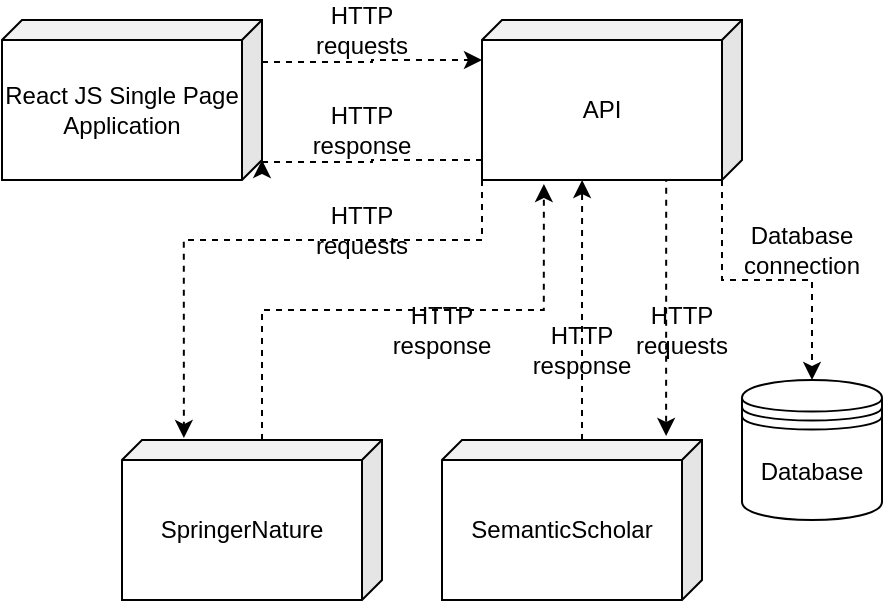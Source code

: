 <mxfile version="22.1.11" type="device">
  <diagram name="Page-1" id="9VoICfcUxU52cl-_yIwJ">
    <mxGraphModel dx="769" dy="658" grid="0" gridSize="10" guides="1" tooltips="1" connect="1" arrows="1" fold="1" page="1" pageScale="1" pageWidth="827" pageHeight="1169" math="0" shadow="0">
      <root>
        <mxCell id="0" />
        <mxCell id="1" parent="0" />
        <mxCell id="_YE2wtCMG6X1sGb84S5I-3" style="edgeStyle=orthogonalEdgeStyle;rounded=0;orthogonalLoop=1;jettySize=auto;html=1;exitX=0;exitY=0.263;exitDx=0;exitDy=0;exitPerimeter=0;dashed=1;" parent="1" source="_YE2wtCMG6X1sGb84S5I-1" target="_YE2wtCMG6X1sGb84S5I-2" edge="1">
          <mxGeometry relative="1" as="geometry">
            <Array as="points">
              <mxPoint x="255" y="171" />
              <mxPoint x="255" y="170" />
            </Array>
          </mxGeometry>
        </mxCell>
        <mxCell id="_YE2wtCMG6X1sGb84S5I-1" value="React JS Single Page Application" style="shape=cube;whiteSpace=wrap;html=1;boundedLbl=1;backgroundOutline=1;darkOpacity=0.05;darkOpacity2=0.1;size=10;flipV=0;flipH=1;" parent="1" vertex="1">
          <mxGeometry x="70" y="150" width="130" height="80" as="geometry" />
        </mxCell>
        <mxCell id="_YE2wtCMG6X1sGb84S5I-17" style="edgeStyle=orthogonalEdgeStyle;rounded=0;orthogonalLoop=1;jettySize=auto;html=1;exitX=0;exitY=0;exitDx=10;exitDy=80;exitPerimeter=0;dashed=1;" parent="1" source="_YE2wtCMG6X1sGb84S5I-2" target="_YE2wtCMG6X1sGb84S5I-6" edge="1">
          <mxGeometry relative="1" as="geometry" />
        </mxCell>
        <mxCell id="_YE2wtCMG6X1sGb84S5I-2" value="API" style="shape=cube;whiteSpace=wrap;html=1;boundedLbl=1;backgroundOutline=1;darkOpacity=0.05;darkOpacity2=0.1;size=10;flipV=0;flipH=1;" parent="1" vertex="1">
          <mxGeometry x="310" y="150" width="130" height="80" as="geometry" />
        </mxCell>
        <mxCell id="_YE2wtCMG6X1sGb84S5I-5" style="edgeStyle=orthogonalEdgeStyle;rounded=0;orthogonalLoop=1;jettySize=auto;html=1;exitX=0;exitY=0.263;exitDx=0;exitDy=0;exitPerimeter=0;dashed=1;entryX=0;entryY=0;entryDx=0;entryDy=70;entryPerimeter=0;" parent="1" target="_YE2wtCMG6X1sGb84S5I-1" edge="1">
          <mxGeometry relative="1" as="geometry">
            <mxPoint x="310" y="220" as="sourcePoint" />
            <mxPoint x="200" y="221" as="targetPoint" />
            <Array as="points">
              <mxPoint x="255" y="220" />
              <mxPoint x="255" y="221" />
            </Array>
          </mxGeometry>
        </mxCell>
        <mxCell id="_YE2wtCMG6X1sGb84S5I-6" value="Database" style="shape=datastore;whiteSpace=wrap;html=1;" parent="1" vertex="1">
          <mxGeometry x="440" y="330" width="70" height="70" as="geometry" />
        </mxCell>
        <mxCell id="_YE2wtCMG6X1sGb84S5I-9" value="SpringerNature" style="shape=cube;whiteSpace=wrap;html=1;boundedLbl=1;backgroundOutline=1;darkOpacity=0.05;darkOpacity2=0.1;size=10;flipV=0;flipH=1;" parent="1" vertex="1">
          <mxGeometry x="130" y="360" width="130" height="80" as="geometry" />
        </mxCell>
        <mxCell id="_YE2wtCMG6X1sGb84S5I-10" value="SemanticScholar" style="shape=cube;whiteSpace=wrap;html=1;boundedLbl=1;backgroundOutline=1;darkOpacity=0.05;darkOpacity2=0.1;size=10;flipV=0;flipH=1;" parent="1" vertex="1">
          <mxGeometry x="290" y="360" width="130" height="80" as="geometry" />
        </mxCell>
        <mxCell id="_YE2wtCMG6X1sGb84S5I-13" value="HTTP&lt;br&gt;requests" style="text;html=1;strokeColor=none;fillColor=none;align=center;verticalAlign=middle;whiteSpace=wrap;rounded=0;" parent="1" vertex="1">
          <mxGeometry x="220" y="140" width="60" height="30" as="geometry" />
        </mxCell>
        <mxCell id="_YE2wtCMG6X1sGb84S5I-14" value="HTTP&lt;br&gt;response" style="text;html=1;strokeColor=none;fillColor=none;align=center;verticalAlign=middle;whiteSpace=wrap;rounded=0;" parent="1" vertex="1">
          <mxGeometry x="220" y="190" width="60" height="30" as="geometry" />
        </mxCell>
        <mxCell id="_YE2wtCMG6X1sGb84S5I-15" value="Database connection" style="text;html=1;strokeColor=none;fillColor=none;align=center;verticalAlign=middle;whiteSpace=wrap;rounded=0;" parent="1" vertex="1">
          <mxGeometry x="440" y="250" width="60" height="30" as="geometry" />
        </mxCell>
        <mxCell id="_YE2wtCMG6X1sGb84S5I-20" style="edgeStyle=orthogonalEdgeStyle;rounded=0;orthogonalLoop=1;jettySize=auto;html=1;exitX=1;exitY=1;exitDx=0;exitDy=0;exitPerimeter=0;entryX=0.762;entryY=-0.012;entryDx=0;entryDy=0;entryPerimeter=0;dashed=1;" parent="1" source="_YE2wtCMG6X1sGb84S5I-2" target="_YE2wtCMG6X1sGb84S5I-9" edge="1">
          <mxGeometry relative="1" as="geometry">
            <Array as="points">
              <mxPoint x="310" y="260" />
              <mxPoint x="161" y="260" />
            </Array>
          </mxGeometry>
        </mxCell>
        <mxCell id="_YE2wtCMG6X1sGb84S5I-21" style="edgeStyle=orthogonalEdgeStyle;rounded=0;orthogonalLoop=1;jettySize=auto;html=1;exitX=0;exitY=0;exitDx=70;exitDy=80;exitPerimeter=0;entryX=0.138;entryY=-0.025;entryDx=0;entryDy=0;entryPerimeter=0;dashed=1;" parent="1" source="_YE2wtCMG6X1sGb84S5I-2" target="_YE2wtCMG6X1sGb84S5I-10" edge="1">
          <mxGeometry relative="1" as="geometry">
            <Array as="points">
              <mxPoint x="402" y="230" />
            </Array>
          </mxGeometry>
        </mxCell>
        <mxCell id="_YE2wtCMG6X1sGb84S5I-23" style="edgeStyle=orthogonalEdgeStyle;rounded=0;orthogonalLoop=1;jettySize=auto;html=1;exitX=0;exitY=0;exitDx=60;exitDy=0;exitPerimeter=0;entryX=0.615;entryY=1;entryDx=0;entryDy=0;entryPerimeter=0;dashed=1;" parent="1" source="_YE2wtCMG6X1sGb84S5I-10" target="_YE2wtCMG6X1sGb84S5I-2" edge="1">
          <mxGeometry relative="1" as="geometry" />
        </mxCell>
        <mxCell id="_YE2wtCMG6X1sGb84S5I-24" style="edgeStyle=orthogonalEdgeStyle;rounded=0;orthogonalLoop=1;jettySize=auto;html=1;exitX=0;exitY=0;exitDx=60;exitDy=0;exitPerimeter=0;entryX=0.762;entryY=1.025;entryDx=0;entryDy=0;entryPerimeter=0;dashed=1;" parent="1" source="_YE2wtCMG6X1sGb84S5I-9" target="_YE2wtCMG6X1sGb84S5I-2" edge="1">
          <mxGeometry relative="1" as="geometry" />
        </mxCell>
        <mxCell id="_YE2wtCMG6X1sGb84S5I-25" value="HTTP&lt;br&gt;requests" style="text;html=1;strokeColor=none;fillColor=none;align=center;verticalAlign=middle;whiteSpace=wrap;rounded=0;" parent="1" vertex="1">
          <mxGeometry x="220" y="240" width="60" height="30" as="geometry" />
        </mxCell>
        <mxCell id="_YE2wtCMG6X1sGb84S5I-26" value="HTTP&lt;br&gt;response" style="text;html=1;strokeColor=none;fillColor=none;align=center;verticalAlign=middle;whiteSpace=wrap;rounded=0;" parent="1" vertex="1">
          <mxGeometry x="260" y="290" width="60" height="30" as="geometry" />
        </mxCell>
        <mxCell id="_YE2wtCMG6X1sGb84S5I-28" value="HTTP&lt;br&gt;requests" style="text;html=1;strokeColor=none;fillColor=none;align=center;verticalAlign=middle;whiteSpace=wrap;rounded=0;" parent="1" vertex="1">
          <mxGeometry x="380" y="290" width="60" height="30" as="geometry" />
        </mxCell>
        <mxCell id="_YE2wtCMG6X1sGb84S5I-30" value="HTTP&lt;br&gt;response" style="text;html=1;strokeColor=none;fillColor=none;align=center;verticalAlign=middle;whiteSpace=wrap;rounded=0;" parent="1" vertex="1">
          <mxGeometry x="330" y="300" width="60" height="30" as="geometry" />
        </mxCell>
      </root>
    </mxGraphModel>
  </diagram>
</mxfile>
